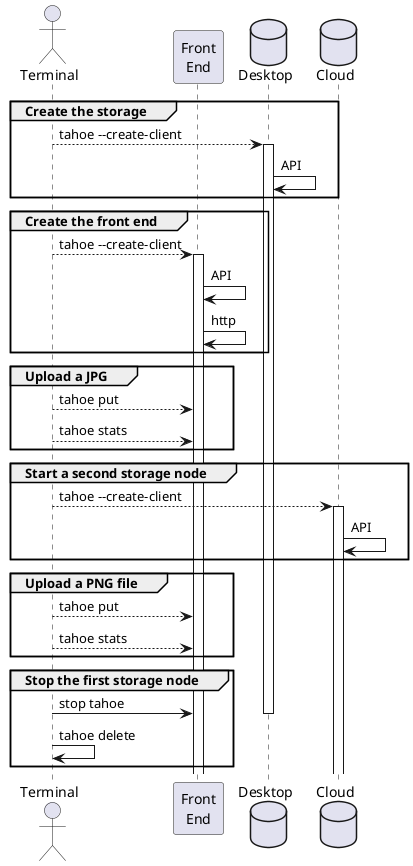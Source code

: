 @startuml
skinparam Shadowing false

actor "Terminal" as cli
participant "Front\nEnd" as client0
database "Desktop" as storage0

database "Cloud" as storage1

group Create the storage
    cli --> storage0 : tahoe --create-client
    activate storage0
    storage0 -> storage0 : API
end
group Create the front end
    cli --> client0 : tahoe --create-client
    activate client0
    client0 -> client0 : API
    client0 -> client0 : http
end
group Upload a JPG
cli-->client0 : tahoe put
cli --> client0 : tahoe stats
end

group Start a second storage node
    cli --> storage1 : tahoe --create-client
    activate storage1
    storage1 -> storage1 : API
end

group Upload a PNG file
    cli--> client0 : tahoe put
    cli --> client0 : tahoe stats
end


group Stop the first storage node
    cli-> client0 : stop tahoe
    deactivate storage0
    cli -> cli : tahoe delete
end
@enduml